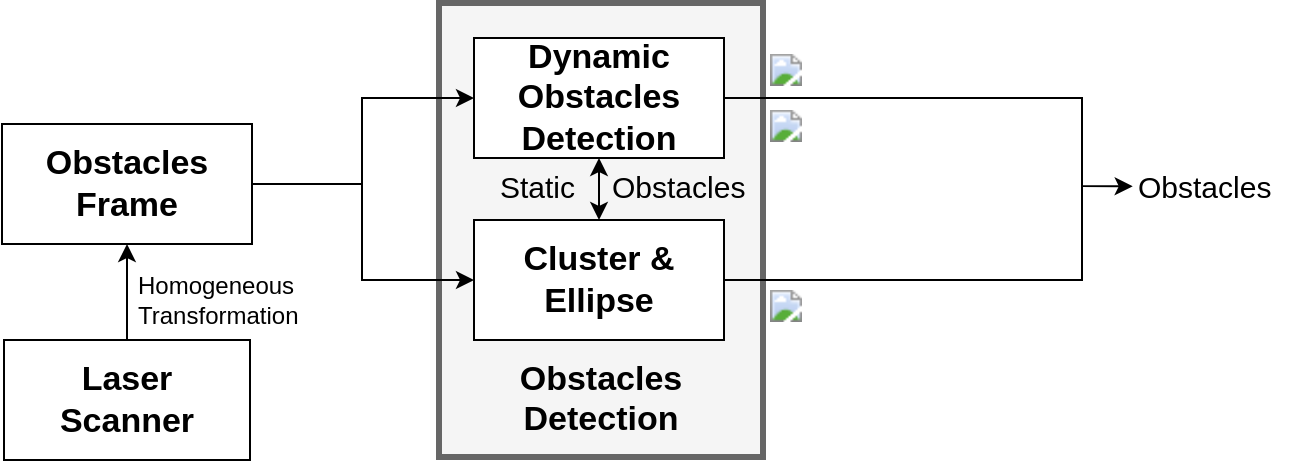 <mxfile version="12.1.3" type="device" pages="1"><diagram id="GtU6shet2qsQ4XMdiGZg" name="Page-1"><mxGraphModel dx="772" dy="390" grid="1" gridSize="10" guides="1" tooltips="1" connect="1" arrows="1" fold="1" page="1" pageScale="1" pageWidth="850" pageHeight="1100" math="0" shadow="0"><root><mxCell id="0"/><mxCell id="1" parent="0"/><mxCell id="objiQgWwj-m_Me3Cwdb8-12" value="" style="rounded=0;whiteSpace=wrap;html=1;rotation=90;fillColor=#f5f5f5;strokeColor=#666666;fontColor=#333333;strokeWidth=3;" parent="1" vertex="1"><mxGeometry x="246" y="172" width="227" height="162" as="geometry"/></mxCell><mxCell id="objiQgWwj-m_Me3Cwdb8-10" value="&lt;b&gt;&lt;font style=&quot;font-size: 17px&quot;&gt;Dynamic&lt;br&gt;Obstacles&lt;br&gt;Detection&lt;/font&gt;&lt;/b&gt;" style="rounded=0;whiteSpace=wrap;html=1;" parent="1" vertex="1"><mxGeometry x="296" y="157" width="125" height="60" as="geometry"/></mxCell><mxCell id="objiQgWwj-m_Me3Cwdb8-11" value="&lt;b&gt;&lt;font style=&quot;font-size: 17px&quot;&gt;Cluster &amp;amp;&lt;br&gt;Ellipse&lt;/font&gt;&lt;/b&gt;" style="rounded=0;whiteSpace=wrap;html=1;" parent="1" vertex="1"><mxGeometry x="296" y="248" width="125" height="60" as="geometry"/></mxCell><mxCell id="objiQgWwj-m_Me3Cwdb8-26" value="&lt;b&gt;&lt;font style=&quot;font-size: 17px&quot;&gt;Obstacles&lt;br&gt;Detection&lt;/font&gt;&lt;/b&gt;" style="text;html=1;resizable=0;points=[];autosize=1;align=center;verticalAlign=top;spacingTop=-4;" parent="1" vertex="1"><mxGeometry x="308.5" y="315" width="100" height="30" as="geometry"/></mxCell><mxCell id="as1aoyBlvxOgAQSeUWFe-2" value="&lt;font style=&quot;font-size: 15px&quot;&gt;Obstacles&lt;/font&gt;" style="text;html=1;resizable=0;points=[];autosize=1;align=left;verticalAlign=top;spacingTop=-4;" parent="1" vertex="1"><mxGeometry x="626" y="220" width="80" height="20" as="geometry"/></mxCell><mxCell id="5ToYBQdYtAgRLkhhFSce-1" value="" style="endArrow=classic;html=1;entryX=0.5;entryY=0;entryDx=0;entryDy=0;exitX=0.5;exitY=1;exitDx=0;exitDy=0;startArrow=classic;startFill=1;" parent="1" source="objiQgWwj-m_Me3Cwdb8-10" target="objiQgWwj-m_Me3Cwdb8-11" edge="1"><mxGeometry width="50" height="50" relative="1" as="geometry"><mxPoint x="181" y="460" as="sourcePoint"/><mxPoint x="231" y="410" as="targetPoint"/></mxGeometry></mxCell><mxCell id="5ToYBQdYtAgRLkhhFSce-2" value="&lt;font style=&quot;font-size: 15px&quot;&gt;Static&lt;/font&gt;" style="text;html=1;resizable=0;points=[];autosize=1;align=left;verticalAlign=top;spacingTop=-4;" parent="1" vertex="1"><mxGeometry x="307" y="220" width="50" height="20" as="geometry"/></mxCell><mxCell id="5ToYBQdYtAgRLkhhFSce-3" value="&lt;font style=&quot;font-size: 15px&quot;&gt;Obstacles&lt;/font&gt;" style="text;html=1;resizable=0;points=[];autosize=1;align=left;verticalAlign=top;spacingTop=-4;" parent="1" vertex="1"><mxGeometry x="363" y="220" width="80" height="20" as="geometry"/></mxCell><mxCell id="5ToYBQdYtAgRLkhhFSce-5" value="&lt;div style=&quot;font-size: 17px&quot;&gt;&lt;b&gt;&lt;font style=&quot;font-size: 17px&quot;&gt;Obstacles&lt;/font&gt;&lt;/b&gt;&lt;/div&gt;&lt;div style=&quot;font-size: 17px&quot;&gt;&lt;b&gt;&lt;font style=&quot;font-size: 17px&quot;&gt;Frame&lt;br&gt;&lt;/font&gt;&lt;/b&gt;&lt;/div&gt;" style="rounded=0;whiteSpace=wrap;html=1;" parent="1" vertex="1"><mxGeometry x="60" y="200" width="125" height="60" as="geometry"/></mxCell><mxCell id="YTO65tX8Y90O1nnb8TYD-2" value="" style="edgeStyle=orthogonalEdgeStyle;rounded=0;orthogonalLoop=1;jettySize=auto;html=1;" edge="1" parent="1" source="5ToYBQdYtAgRLkhhFSce-6" target="5ToYBQdYtAgRLkhhFSce-5"><mxGeometry relative="1" as="geometry"/></mxCell><mxCell id="5ToYBQdYtAgRLkhhFSce-6" value="&lt;span style=&quot;font-size: 17px&quot;&gt;&lt;b&gt;Laser&lt;br&gt;&lt;/b&gt;&lt;/span&gt;&lt;font style=&quot;font-size: 17px&quot;&gt;&lt;b&gt;Scanner&lt;/b&gt;&lt;/font&gt;" style="rounded=0;whiteSpace=wrap;html=1;" parent="1" vertex="1"><mxGeometry x="61" y="308" width="123" height="60" as="geometry"/></mxCell><mxCell id="5ToYBQdYtAgRLkhhFSce-7" value="" style="endArrow=classic;html=1;exitX=1;exitY=0.5;exitDx=0;exitDy=0;entryX=0;entryY=0.5;entryDx=0;entryDy=0;rounded=0;" parent="1" source="5ToYBQdYtAgRLkhhFSce-5" target="objiQgWwj-m_Me3Cwdb8-11" edge="1"><mxGeometry width="50" height="50" relative="1" as="geometry"><mxPoint x="161" y="440" as="sourcePoint"/><mxPoint x="211" y="390" as="targetPoint"/><Array as="points"><mxPoint x="240" y="230"/><mxPoint x="240" y="278"/></Array></mxGeometry></mxCell><mxCell id="5ToYBQdYtAgRLkhhFSce-9" value="" style="endArrow=classic;html=1;exitX=1;exitY=0.5;exitDx=0;exitDy=0;entryX=-0.008;entryY=0.557;entryDx=0;entryDy=0;entryPerimeter=0;rounded=0;" parent="1" source="objiQgWwj-m_Me3Cwdb8-10" target="as1aoyBlvxOgAQSeUWFe-2" edge="1"><mxGeometry width="50" height="50" relative="1" as="geometry"><mxPoint x="501" y="200" as="sourcePoint"/><mxPoint x="551" y="150" as="targetPoint"/><Array as="points"><mxPoint x="600" y="187"/><mxPoint x="600" y="231"/></Array></mxGeometry></mxCell><mxCell id="5ToYBQdYtAgRLkhhFSce-10" value="" style="endArrow=none;html=1;exitX=1;exitY=0.5;exitDx=0;exitDy=0;rounded=0;" parent="1" source="objiQgWwj-m_Me3Cwdb8-11" edge="1"><mxGeometry width="50" height="50" relative="1" as="geometry"><mxPoint x="571" y="359" as="sourcePoint"/><mxPoint x="600" y="230" as="targetPoint"/><Array as="points"><mxPoint x="600" y="278"/></Array></mxGeometry></mxCell><mxCell id="5ToYBQdYtAgRLkhhFSce-11" value="&lt;font style=&quot;font-size: 10px&quot;&gt;&lt;img src=&quot;http://latex.codecogs.com/svg.latex?(x_{i,obst},y_{i,obst},\theta_{i,obst})&quot; border=&quot;0&quot;&gt;&lt;/font&gt;" style="text;html=1;resizable=0;points=[];autosize=1;align=left;verticalAlign=top;spacingTop=-4;" parent="1" vertex="1"><mxGeometry x="442" y="162" width="20" height="20" as="geometry"/></mxCell><mxCell id="5ToYBQdYtAgRLkhhFSce-12" value="&lt;font style=&quot;font-size: 10px&quot;&gt;&lt;img src=&quot;http://latex.codecogs.com/svg.latex?(v_{i,obst},\omega_{i,obst})&quot; border=&quot;0&quot;&gt;&lt;/font&gt;" style="text;html=1;resizable=0;points=[];autosize=1;align=left;verticalAlign=top;spacingTop=-4;direction=south;" parent="1" vertex="1"><mxGeometry x="442" y="190" width="20" height="20" as="geometry"/></mxCell><mxCell id="5ToYBQdYtAgRLkhhFSce-13" value="&lt;font style=&quot;font-size: 10px&quot;&gt;&lt;img src=&quot;http://latex.codecogs.com/svg.latex?(x_{\imath,obst},y_{\imath,obst})&quot; border=&quot;0&quot;&gt;&lt;/font&gt;" style="text;html=1;resizable=0;points=[];autosize=1;align=left;verticalAlign=top;spacingTop=-4;" parent="1" vertex="1"><mxGeometry x="442" y="280" width="20" height="20" as="geometry"/></mxCell><mxCell id="YTO65tX8Y90O1nnb8TYD-1" value="" style="endArrow=classic;html=1;entryX=0;entryY=0.5;entryDx=0;entryDy=0;exitX=1;exitY=0.5;exitDx=0;exitDy=0;rounded=0;" edge="1" parent="1" source="5ToYBQdYtAgRLkhhFSce-5" target="objiQgWwj-m_Me3Cwdb8-10"><mxGeometry width="50" height="50" relative="1" as="geometry"><mxPoint x="-90" y="440" as="sourcePoint"/><mxPoint x="-40" y="390" as="targetPoint"/><Array as="points"><mxPoint x="240" y="230"/><mxPoint x="240" y="187"/></Array></mxGeometry></mxCell><mxCell id="YTO65tX8Y90O1nnb8TYD-3" value="&lt;div style=&quot;font-size: 12px;&quot;&gt;Homogeneous&lt;/div&gt;&lt;div style=&quot;font-size: 12px;&quot; align=&quot;left&quot;&gt;Transformation&lt;/div&gt;" style="text;html=1;strokeColor=none;fillColor=none;align=left;verticalAlign=middle;whiteSpace=wrap;rounded=0;fontSize=12;" vertex="1" parent="1"><mxGeometry x="125.5" y="278" width="94" height="20" as="geometry"/></mxCell></root></mxGraphModel></diagram></mxfile>